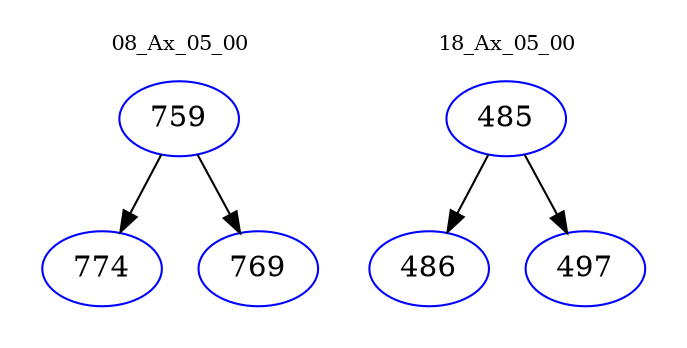 digraph{
subgraph cluster_0 {
color = white
label = "08_Ax_05_00";
fontsize=10;
T0_759 [label="759", color="blue"]
T0_759 -> T0_774 [color="black"]
T0_774 [label="774", color="blue"]
T0_759 -> T0_769 [color="black"]
T0_769 [label="769", color="blue"]
}
subgraph cluster_1 {
color = white
label = "18_Ax_05_00";
fontsize=10;
T1_485 [label="485", color="blue"]
T1_485 -> T1_486 [color="black"]
T1_486 [label="486", color="blue"]
T1_485 -> T1_497 [color="black"]
T1_497 [label="497", color="blue"]
}
}

